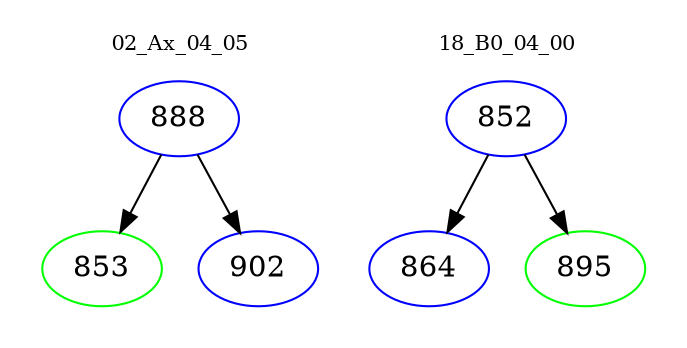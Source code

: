 digraph{
subgraph cluster_0 {
color = white
label = "02_Ax_04_05";
fontsize=10;
T0_888 [label="888", color="blue"]
T0_888 -> T0_853 [color="black"]
T0_853 [label="853", color="green"]
T0_888 -> T0_902 [color="black"]
T0_902 [label="902", color="blue"]
}
subgraph cluster_1 {
color = white
label = "18_B0_04_00";
fontsize=10;
T1_852 [label="852", color="blue"]
T1_852 -> T1_864 [color="black"]
T1_864 [label="864", color="blue"]
T1_852 -> T1_895 [color="black"]
T1_895 [label="895", color="green"]
}
}

